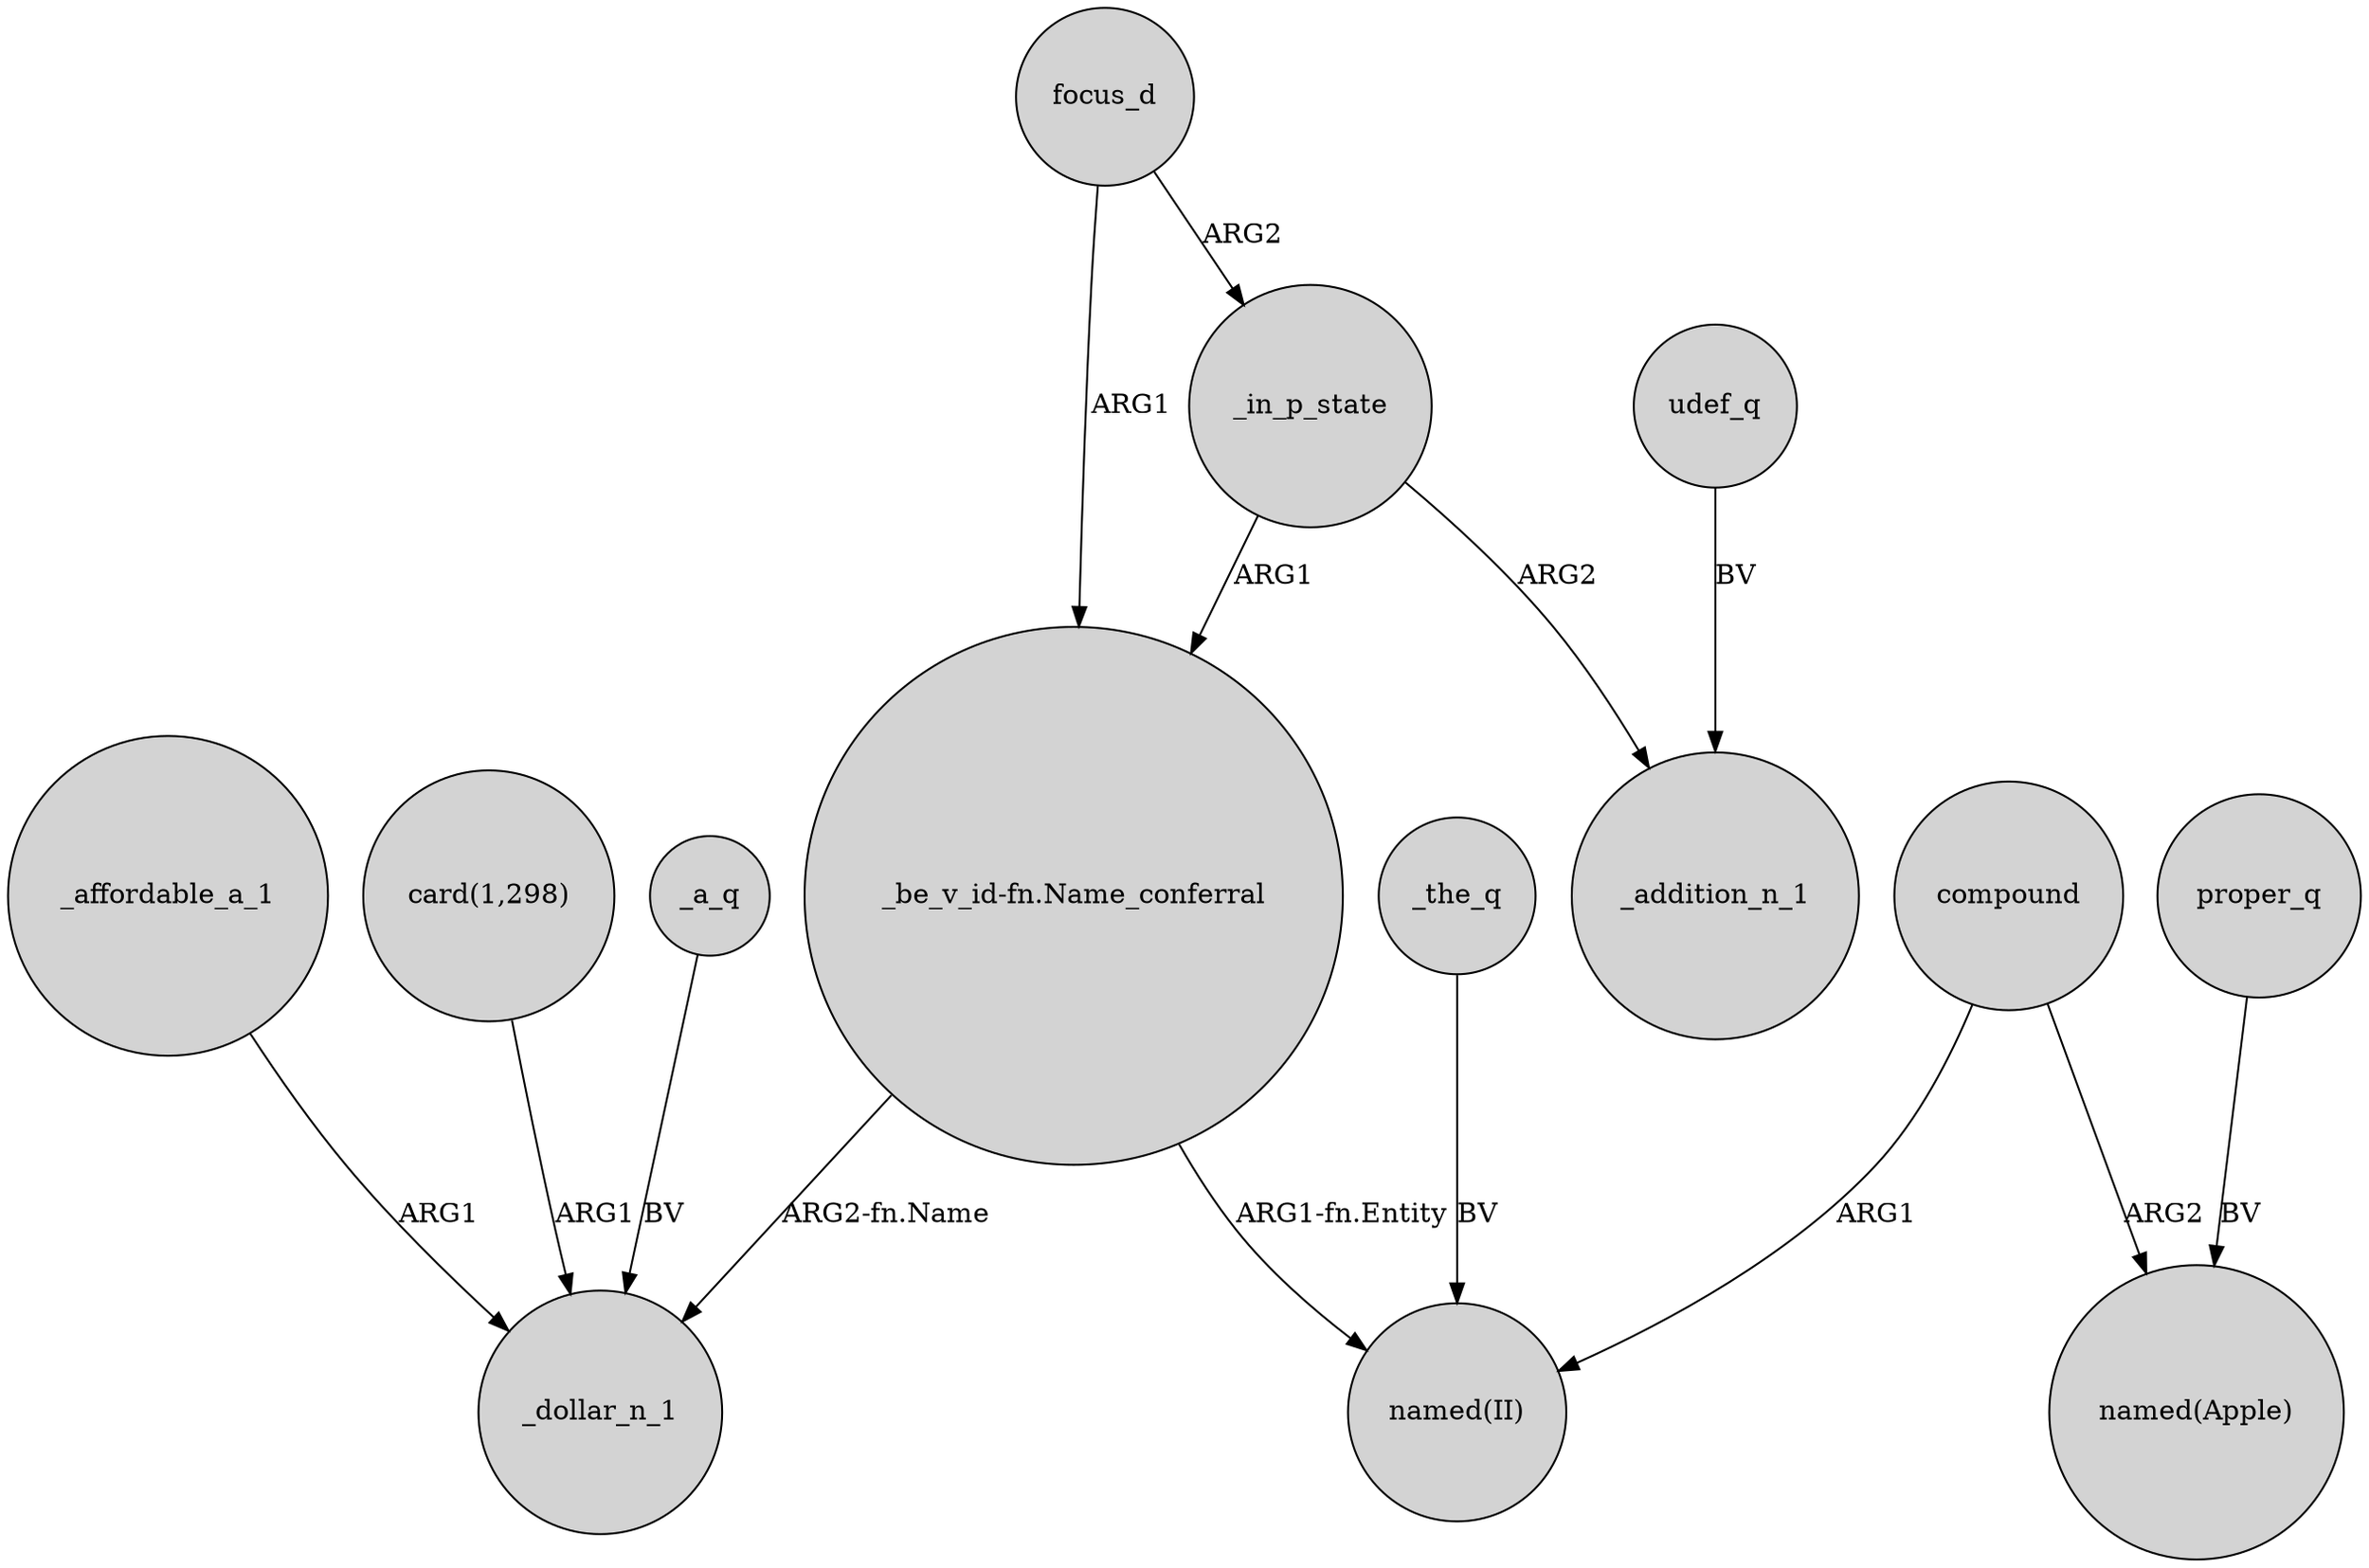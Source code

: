 digraph {
	node [shape=circle style=filled]
	_the_q -> "named(II)" [label=BV]
	"_be_v_id-fn.Name_conferral" -> "named(II)" [label="ARG1-fn.Entity"]
	"_be_v_id-fn.Name_conferral" -> _dollar_n_1 [label="ARG2-fn.Name"]
	_affordable_a_1 -> _dollar_n_1 [label=ARG1]
	proper_q -> "named(Apple)" [label=BV]
	compound -> "named(Apple)" [label=ARG2]
	focus_d -> "_be_v_id-fn.Name_conferral" [label=ARG1]
	"card(1,298)" -> _dollar_n_1 [label=ARG1]
	_in_p_state -> _addition_n_1 [label=ARG2]
	udef_q -> _addition_n_1 [label=BV]
	_in_p_state -> "_be_v_id-fn.Name_conferral" [label=ARG1]
	_a_q -> _dollar_n_1 [label=BV]
	focus_d -> _in_p_state [label=ARG2]
	compound -> "named(II)" [label=ARG1]
}
